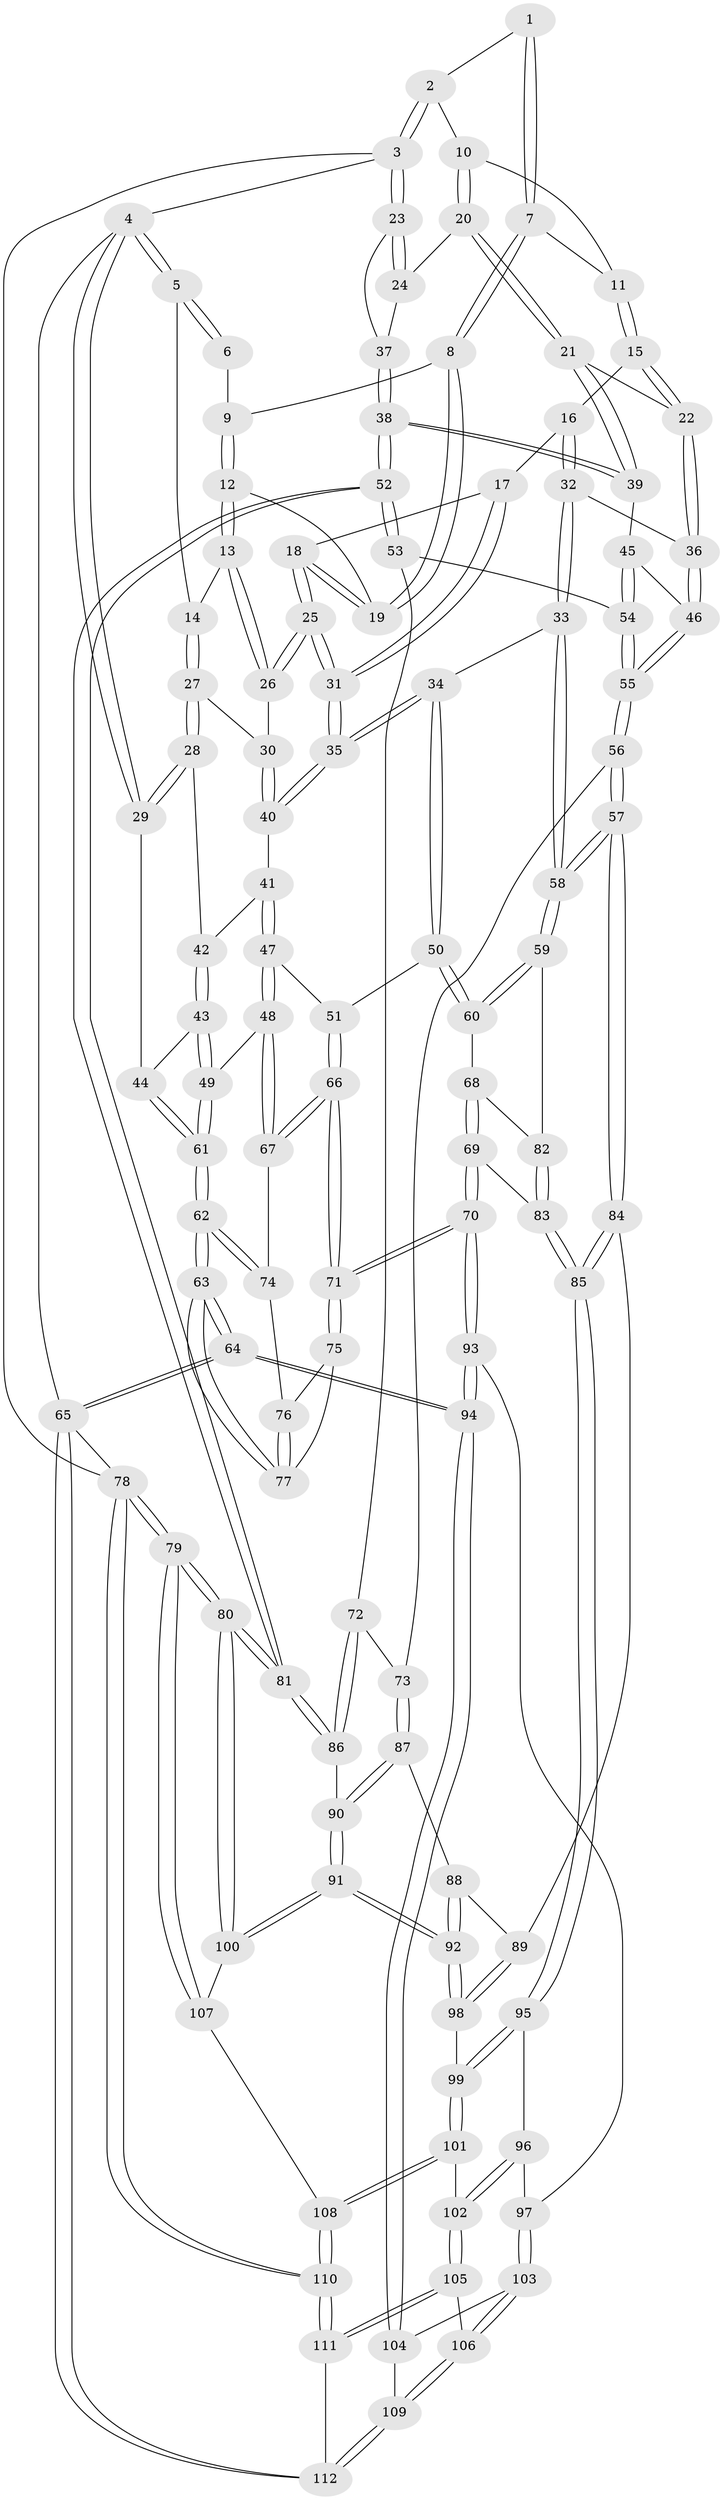 // Generated by graph-tools (version 1.1) at 2025/01/03/09/25 05:01:11]
// undirected, 112 vertices, 277 edges
graph export_dot {
graph [start="1"]
  node [color=gray90,style=filled];
  1 [pos="+0.6269638976564874+0"];
  2 [pos="+0.9328107471085465+0"];
  3 [pos="+1+0"];
  4 [pos="+0+0"];
  5 [pos="+0+0"];
  6 [pos="+0.33907384850202826+0"];
  7 [pos="+0.6207192949558562+0"];
  8 [pos="+0.5947964091700558+0.005106621359693731"];
  9 [pos="+0.3855510724705174+0.019758742767107762"];
  10 [pos="+0.838169716422997+0.07511002382762343"];
  11 [pos="+0.652107936085073+0.003963001051718978"];
  12 [pos="+0.38617317423979175+0.07270669560420122"];
  13 [pos="+0.3433741971817881+0.12634790351004332"];
  14 [pos="+0.27211423693637365+0.13080399045123606"];
  15 [pos="+0.6921177379293313+0.08875288120429782"];
  16 [pos="+0.6094167024339572+0.20686142643094438"];
  17 [pos="+0.5972749797197962+0.19882170326045517"];
  18 [pos="+0.5471138590547707+0.10933899807548303"];
  19 [pos="+0.5485073107824325+0.08265125557912976"];
  20 [pos="+0.861498821428875+0.16033492754655568"];
  21 [pos="+0.8333043843744031+0.21500464921730492"];
  22 [pos="+0.7886375475845053+0.23501106529833543"];
  23 [pos="+1+0"];
  24 [pos="+0.8854264749381073+0.14912156322840614"];
  25 [pos="+0.42948064077392545+0.21971270011522442"];
  26 [pos="+0.40375675803535416+0.1961517878839655"];
  27 [pos="+0.2442681856429697+0.17837955145733633"];
  28 [pos="+0.17449639246332996+0.2364047007176845"];
  29 [pos="+0+0.060905012848485915"];
  30 [pos="+0.30715876713746376+0.25388355325235257"];
  31 [pos="+0.4461085122246768+0.3020932853838005"];
  32 [pos="+0.70032267203723+0.28548426731876014"];
  33 [pos="+0.6003245226844444+0.3699345688834326"];
  34 [pos="+0.4576827389764415+0.35395411861849985"];
  35 [pos="+0.4434091689141923+0.3301783454945957"];
  36 [pos="+0.7473436446695406+0.279494936199151"];
  37 [pos="+1+0.20509414553765876"];
  38 [pos="+1+0.29872370793074593"];
  39 [pos="+0.9573830039001077+0.29293906462663405"];
  40 [pos="+0.33879965117969685+0.3244262219701109"];
  41 [pos="+0.311220153625302+0.33563034413980036"];
  42 [pos="+0.1838587766739031+0.29176022829464515"];
  43 [pos="+0.1383059665344739+0.41142512296619926"];
  44 [pos="+0+0.18242695637713113"];
  45 [pos="+0.9275596104820818+0.38077499860105385"];
  46 [pos="+0.7929907426593462+0.40072000150553044"];
  47 [pos="+0.30292438672903216+0.35387485812141156"];
  48 [pos="+0.16944121664189654+0.451546583816203"];
  49 [pos="+0.1396703150826831+0.41769530937787164"];
  50 [pos="+0.4455078253084857+0.39685000444693114"];
  51 [pos="+0.30409361703987653+0.4721959655244475"];
  52 [pos="+1+0.5246986946419618"];
  53 [pos="+0.9727076887553159+0.47684675307489954"];
  54 [pos="+0.9567564420933256+0.4678925496490604"];
  55 [pos="+0.7965381855172144+0.48019762953659123"];
  56 [pos="+0.7790840892736657+0.5153272722718807"];
  57 [pos="+0.6913485190153184+0.5646117151630958"];
  58 [pos="+0.6390561183608124+0.5378752229092658"];
  59 [pos="+0.6016913454544246+0.5464927306232643"];
  60 [pos="+0.4558067242107684+0.4636145339773165"];
  61 [pos="+0+0.5806047183182846"];
  62 [pos="+0+0.6661854208091647"];
  63 [pos="+0+1"];
  64 [pos="+0+1"];
  65 [pos="+0+1"];
  66 [pos="+0.2681984535039711+0.5157165789609923"];
  67 [pos="+0.17177013008541175+0.45570937733666805"];
  68 [pos="+0.4225240864109985+0.5477037930736551"];
  69 [pos="+0.3824117725605789+0.6150141682689828"];
  70 [pos="+0.3243680161438271+0.6480976850349192"];
  71 [pos="+0.31923438211132676+0.6407227278951719"];
  72 [pos="+0.8856902218236268+0.5973696281907943"];
  73 [pos="+0.877614900647896+0.5981516880566504"];
  74 [pos="+0.12060589389481999+0.5475840912265557"];
  75 [pos="+0.16341833207207418+0.6061379175721446"];
  76 [pos="+0.12981996163410753+0.5669602443624291"];
  77 [pos="+0.09896829843730287+0.6618562795321485"];
  78 [pos="+1+1"];
  79 [pos="+1+0.9848129510075365"];
  80 [pos="+1+0.8962322174515625"];
  81 [pos="+1+0.6279061223379299"];
  82 [pos="+0.6002866346041661+0.5475351311626134"];
  83 [pos="+0.5189029138574264+0.6242202126443841"];
  84 [pos="+0.6939993568283417+0.6004832064859937"];
  85 [pos="+0.5516210123620986+0.7094943737736363"];
  86 [pos="+1+0.6539545332173302"];
  87 [pos="+0.862355200045378+0.6487868138014261"];
  88 [pos="+0.8505238627467983+0.6662776989774156"];
  89 [pos="+0.7150725606558119+0.6652373545147414"];
  90 [pos="+0.9562884162087105+0.7096384840223746"];
  91 [pos="+0.8707159815131299+0.7922276237000413"];
  92 [pos="+0.8647981833260169+0.7873435614962391"];
  93 [pos="+0.32021801525613397+0.6794085242063982"];
  94 [pos="+0.2067626168175333+0.8498962680518284"];
  95 [pos="+0.5488526483863513+0.7429820365518649"];
  96 [pos="+0.5328678562653584+0.7588389153295355"];
  97 [pos="+0.4926339341064196+0.771327629708509"];
  98 [pos="+0.7135575875404452+0.7467428005644803"];
  99 [pos="+0.7024555901529024+0.7591295562995507"];
  100 [pos="+0.879388521280518+0.8183393937466047"];
  101 [pos="+0.6885928075267722+0.8291247843758465"];
  102 [pos="+0.6031958581777292+0.8750075242759804"];
  103 [pos="+0.47758735816609205+0.8350929957212676"];
  104 [pos="+0.45909964192513775+0.8649471045797076"];
  105 [pos="+0.5965367414830077+0.8874219365547155"];
  106 [pos="+0.5758850825228761+0.8856106707746177"];
  107 [pos="+0.8464461395434828+0.9263914478662174"];
  108 [pos="+0.7963730705545506+0.9865430780334682"];
  109 [pos="+0.47265353441472785+0.914160720264364"];
  110 [pos="+0.7431286454525942+1"];
  111 [pos="+0.6132499292031892+1"];
  112 [pos="+0.4466528065672232+1"];
  1 -- 2;
  1 -- 7;
  1 -- 7;
  2 -- 3;
  2 -- 3;
  2 -- 10;
  3 -- 4;
  3 -- 23;
  3 -- 23;
  3 -- 78;
  4 -- 5;
  4 -- 5;
  4 -- 29;
  4 -- 29;
  4 -- 65;
  5 -- 6;
  5 -- 6;
  5 -- 14;
  6 -- 9;
  7 -- 8;
  7 -- 8;
  7 -- 11;
  8 -- 9;
  8 -- 19;
  8 -- 19;
  9 -- 12;
  9 -- 12;
  10 -- 11;
  10 -- 20;
  10 -- 20;
  11 -- 15;
  11 -- 15;
  12 -- 13;
  12 -- 13;
  12 -- 19;
  13 -- 14;
  13 -- 26;
  13 -- 26;
  14 -- 27;
  14 -- 27;
  15 -- 16;
  15 -- 22;
  15 -- 22;
  16 -- 17;
  16 -- 32;
  16 -- 32;
  17 -- 18;
  17 -- 31;
  17 -- 31;
  18 -- 19;
  18 -- 19;
  18 -- 25;
  18 -- 25;
  20 -- 21;
  20 -- 21;
  20 -- 24;
  21 -- 22;
  21 -- 39;
  21 -- 39;
  22 -- 36;
  22 -- 36;
  23 -- 24;
  23 -- 24;
  23 -- 37;
  24 -- 37;
  25 -- 26;
  25 -- 26;
  25 -- 31;
  25 -- 31;
  26 -- 30;
  27 -- 28;
  27 -- 28;
  27 -- 30;
  28 -- 29;
  28 -- 29;
  28 -- 42;
  29 -- 44;
  30 -- 40;
  30 -- 40;
  31 -- 35;
  31 -- 35;
  32 -- 33;
  32 -- 33;
  32 -- 36;
  33 -- 34;
  33 -- 58;
  33 -- 58;
  34 -- 35;
  34 -- 35;
  34 -- 50;
  34 -- 50;
  35 -- 40;
  35 -- 40;
  36 -- 46;
  36 -- 46;
  37 -- 38;
  37 -- 38;
  38 -- 39;
  38 -- 39;
  38 -- 52;
  38 -- 52;
  39 -- 45;
  40 -- 41;
  41 -- 42;
  41 -- 47;
  41 -- 47;
  42 -- 43;
  42 -- 43;
  43 -- 44;
  43 -- 49;
  43 -- 49;
  44 -- 61;
  44 -- 61;
  45 -- 46;
  45 -- 54;
  45 -- 54;
  46 -- 55;
  46 -- 55;
  47 -- 48;
  47 -- 48;
  47 -- 51;
  48 -- 49;
  48 -- 67;
  48 -- 67;
  49 -- 61;
  49 -- 61;
  50 -- 51;
  50 -- 60;
  50 -- 60;
  51 -- 66;
  51 -- 66;
  52 -- 53;
  52 -- 53;
  52 -- 81;
  52 -- 81;
  53 -- 54;
  53 -- 72;
  54 -- 55;
  54 -- 55;
  55 -- 56;
  55 -- 56;
  56 -- 57;
  56 -- 57;
  56 -- 73;
  57 -- 58;
  57 -- 58;
  57 -- 84;
  57 -- 84;
  58 -- 59;
  58 -- 59;
  59 -- 60;
  59 -- 60;
  59 -- 82;
  60 -- 68;
  61 -- 62;
  61 -- 62;
  62 -- 63;
  62 -- 63;
  62 -- 74;
  62 -- 74;
  63 -- 64;
  63 -- 64;
  63 -- 77;
  63 -- 77;
  64 -- 65;
  64 -- 65;
  64 -- 94;
  64 -- 94;
  65 -- 112;
  65 -- 112;
  65 -- 78;
  66 -- 67;
  66 -- 67;
  66 -- 71;
  66 -- 71;
  67 -- 74;
  68 -- 69;
  68 -- 69;
  68 -- 82;
  69 -- 70;
  69 -- 70;
  69 -- 83;
  70 -- 71;
  70 -- 71;
  70 -- 93;
  70 -- 93;
  71 -- 75;
  71 -- 75;
  72 -- 73;
  72 -- 86;
  72 -- 86;
  73 -- 87;
  73 -- 87;
  74 -- 76;
  75 -- 76;
  75 -- 77;
  76 -- 77;
  76 -- 77;
  78 -- 79;
  78 -- 79;
  78 -- 110;
  78 -- 110;
  79 -- 80;
  79 -- 80;
  79 -- 107;
  79 -- 107;
  80 -- 81;
  80 -- 81;
  80 -- 100;
  80 -- 100;
  81 -- 86;
  81 -- 86;
  82 -- 83;
  82 -- 83;
  83 -- 85;
  83 -- 85;
  84 -- 85;
  84 -- 85;
  84 -- 89;
  85 -- 95;
  85 -- 95;
  86 -- 90;
  87 -- 88;
  87 -- 90;
  87 -- 90;
  88 -- 89;
  88 -- 92;
  88 -- 92;
  89 -- 98;
  89 -- 98;
  90 -- 91;
  90 -- 91;
  91 -- 92;
  91 -- 92;
  91 -- 100;
  91 -- 100;
  92 -- 98;
  92 -- 98;
  93 -- 94;
  93 -- 94;
  93 -- 97;
  94 -- 104;
  94 -- 104;
  95 -- 96;
  95 -- 99;
  95 -- 99;
  96 -- 97;
  96 -- 102;
  96 -- 102;
  97 -- 103;
  97 -- 103;
  98 -- 99;
  99 -- 101;
  99 -- 101;
  100 -- 107;
  101 -- 102;
  101 -- 108;
  101 -- 108;
  102 -- 105;
  102 -- 105;
  103 -- 104;
  103 -- 106;
  103 -- 106;
  104 -- 109;
  105 -- 106;
  105 -- 111;
  105 -- 111;
  106 -- 109;
  106 -- 109;
  107 -- 108;
  108 -- 110;
  108 -- 110;
  109 -- 112;
  109 -- 112;
  110 -- 111;
  110 -- 111;
  111 -- 112;
}
